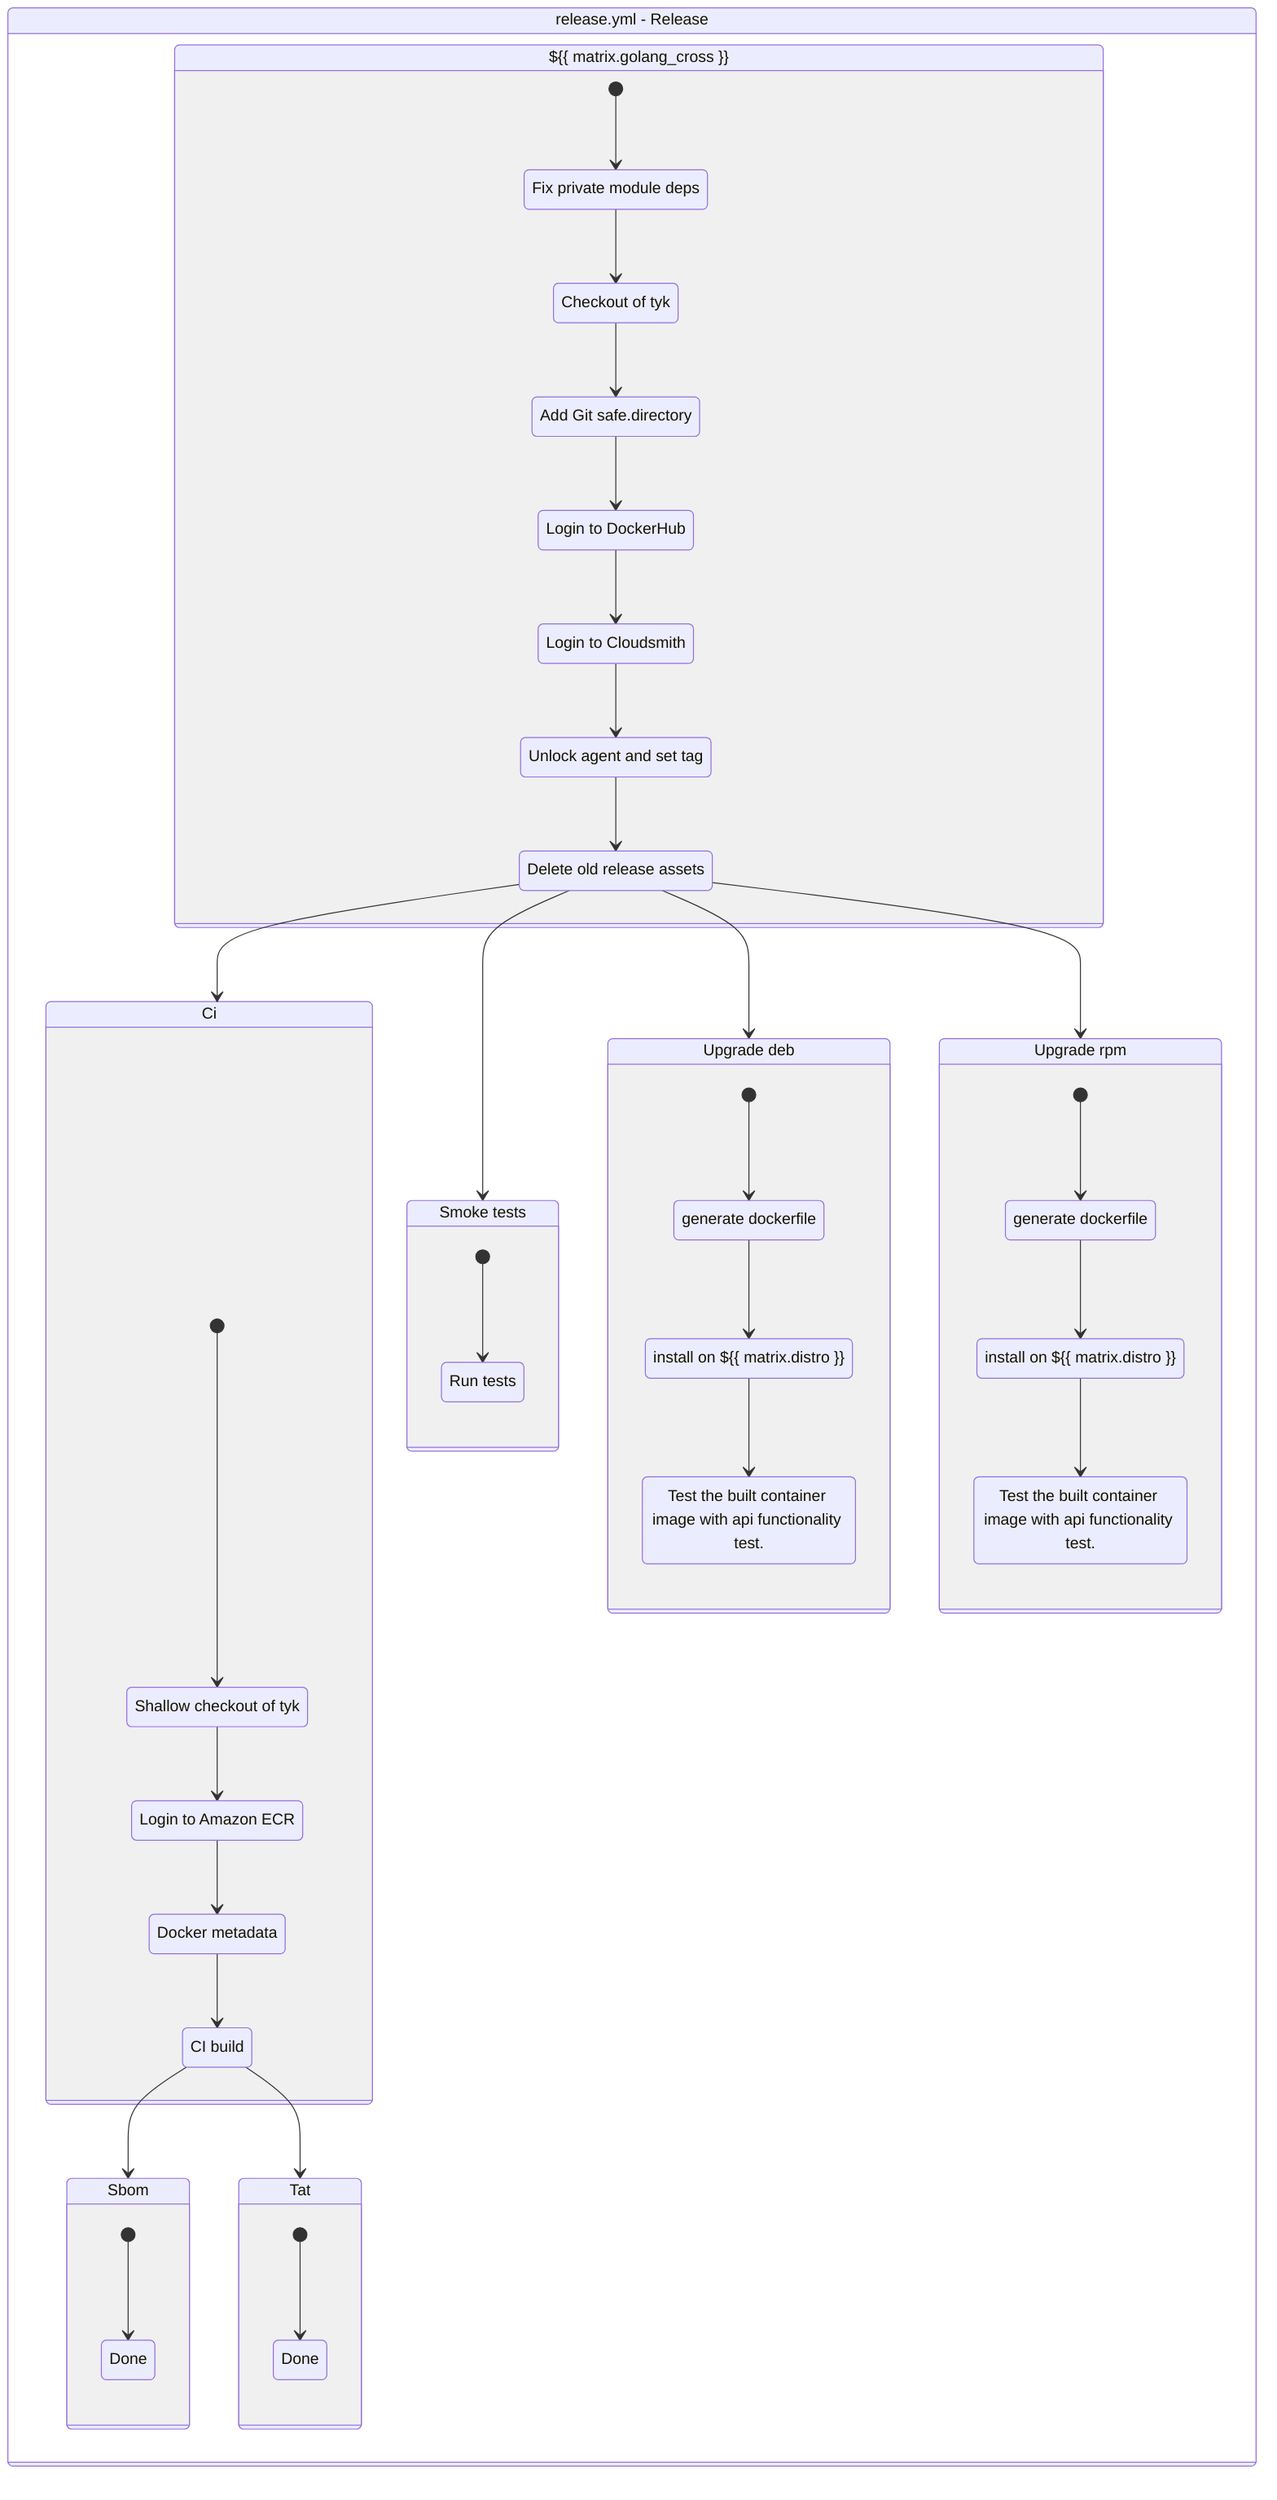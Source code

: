 stateDiagram-v2
    workflow : release.yml - Release
    state workflow {
        goreleaser: ${{ matrix.golang_cross }}
        state goreleaser {
            [*] --> step0goreleaser
            step0goreleaser : Fix private module deps
            step0goreleaser --> step1goreleaser
            step1goreleaser : Checkout of tyk
            step1goreleaser --> step2goreleaser
            step2goreleaser : Add Git safe.directory
            step2goreleaser --> step5goreleaser
            step5goreleaser : Login to DockerHub
            step5goreleaser --> step6goreleaser
            step6goreleaser : Login to Cloudsmith
            step6goreleaser --> step7goreleaser
            step7goreleaser : Unlock agent and set tag
            step7goreleaser --> step8goreleaser
            step8goreleaser : Delete old release assets
            step8goreleaser --> ci
            step8goreleaser --> smoke_tests
            step8goreleaser --> upgrade_deb
            step8goreleaser --> upgrade_rpm
        }

        ci: Ci
        state ci {
            [*] --> step0ci
            step0ci : Shallow checkout of tyk
            step0ci --> step2ci
            step2ci : Login to Amazon ECR
            step2ci --> step4ci
            step4ci : Docker metadata
            step4ci --> step7ci
            step7ci : CI build
            step7ci --> sbom
            step7ci --> tat
        }

        sbom: Sbom
        state sbom {
            sbom_finish: Done
            [*] --> sbom_finish
        }

        smoke_tests: Smoke tests
        state smoke_tests {
            [*] --> step1smoke_tests
            step1smoke_tests : Run tests
        }

        tat: Tat
        state tat {
            tat_finish: Done
            [*] --> tat_finish
        }

        upgrade_deb: Upgrade deb
        state upgrade_deb {
            [*] --> step4upgrade_deb
            step4upgrade_deb : generate dockerfile
            step4upgrade_deb --> step5upgrade_deb
            step5upgrade_deb : install on ${{ matrix.distro }}
            step5upgrade_deb --> step6upgrade_deb
            step6upgrade_deb : Test the built container image with api functionality test.
        }

        upgrade_rpm: Upgrade rpm
        state upgrade_rpm {
            [*] --> step3upgrade_rpm
            step3upgrade_rpm : generate dockerfile
            step3upgrade_rpm --> step4upgrade_rpm
            step4upgrade_rpm : install on ${{ matrix.distro }}
            step4upgrade_rpm --> step5upgrade_rpm
            step5upgrade_rpm : Test the built container image with api functionality test.
        }
    }